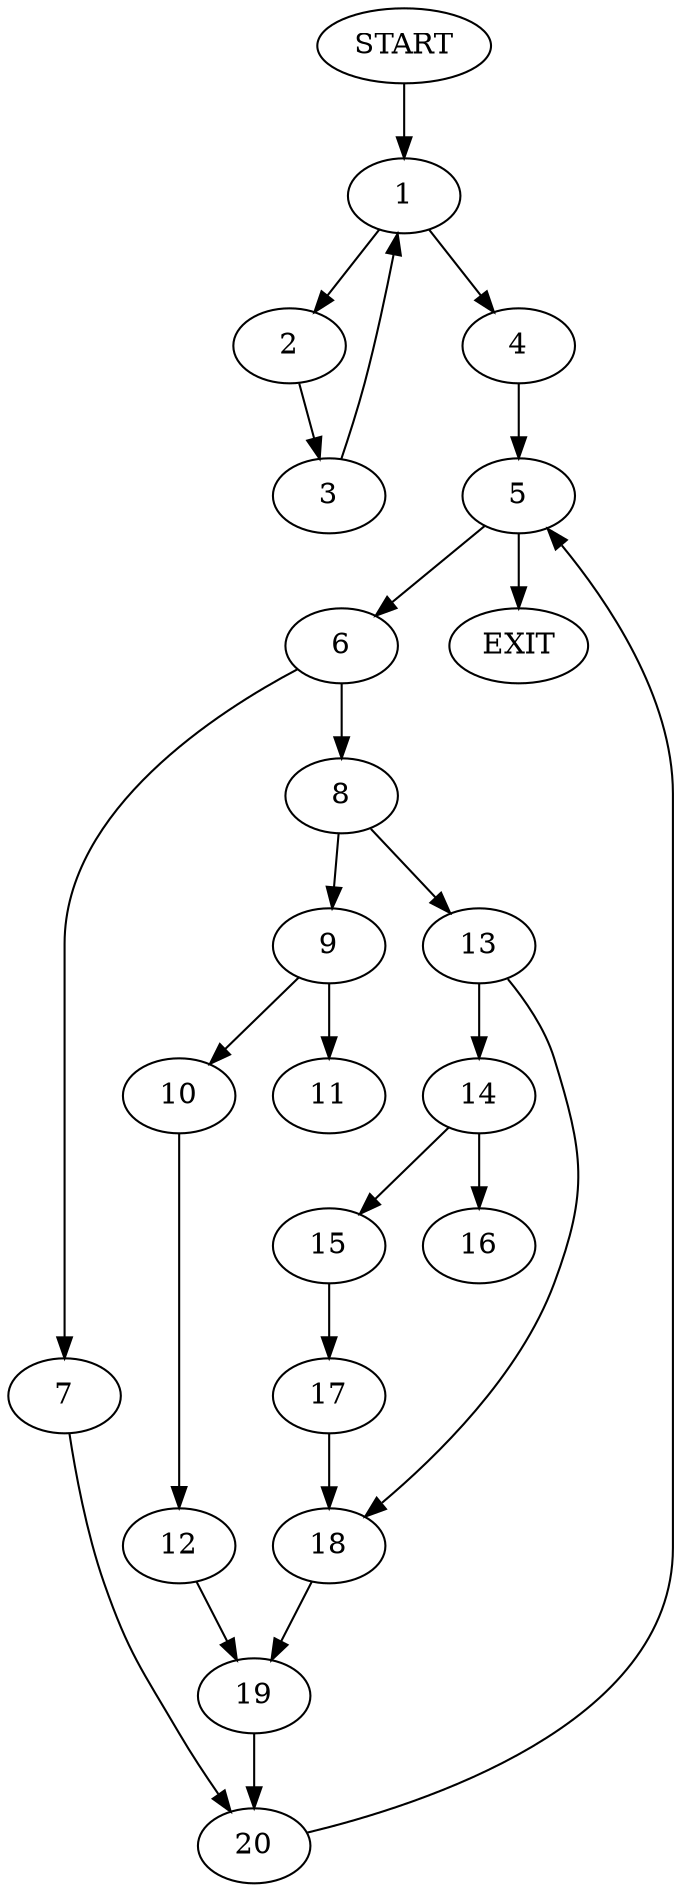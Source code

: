 digraph { 
0 [label="START"];
1;
2;
3;
4;
5;
6;
7;
8;
9;
10;
11;
12;
13;
14;
15;
16;
17;
18;
19;
20;
21[label="EXIT"];
0 -> 1;
1 -> 2;
1 -> 4;
2 -> 3;
3 -> 1;
4 -> 5;
5 -> 6;
5 -> 21;
6 -> 7;
6 -> 8;
7 -> 20;
8 -> 9;
8 -> 13;
9 -> 10;
9 -> 11;
10 -> 12;
12 -> 19;
13 -> 14;
13 -> 18;
14 -> 15;
14 -> 16;
15 -> 17;
17 -> 18;
18 -> 19;
19 -> 20;
20 -> 5;
}
